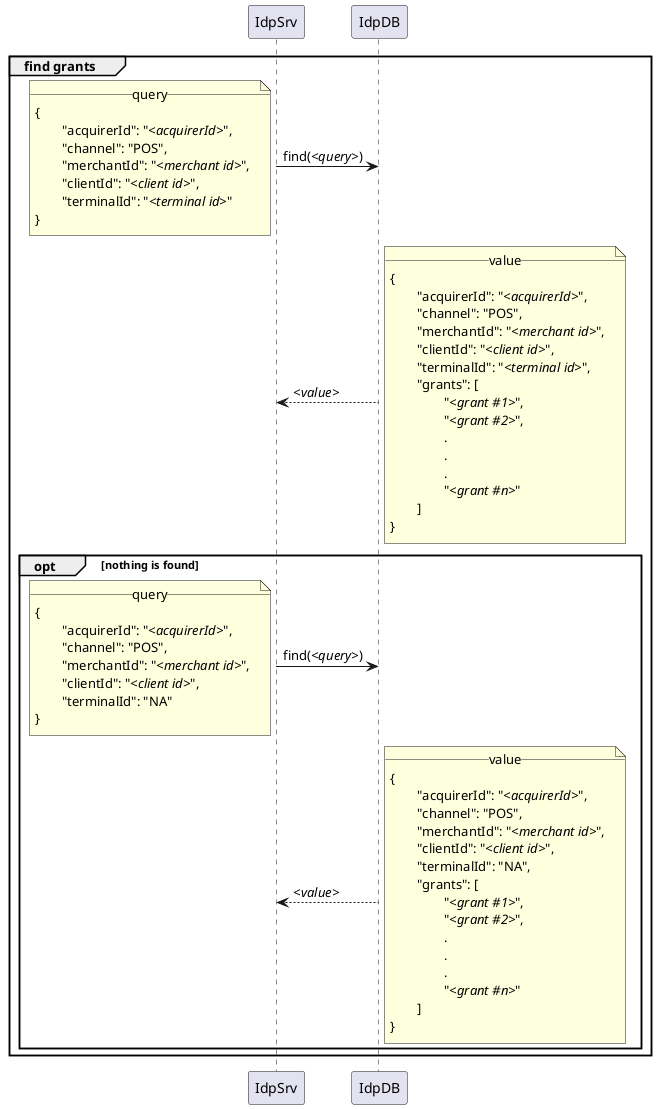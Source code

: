 @startuml
group find grants
	IdpSrv -> IdpDB : find(//<query>//)
		note left
			__query__
			{
				"acquirerId": "//<acquirerId>//",
				"channel": "POS",
				"merchantId": "//<merchant id>//",
				"clientId": "//<client id>//",
				"terminalId": "//<terminal id>//"
			}
		end note
		
	IdpDB --> IdpSrv : //<value>//
		note right
			__value__
			{
				"acquirerId": "//<acquirerId>//",
				"channel": "POS",
				"merchantId": "//<merchant id>//",
				"clientId": "//<client id>//",
				"terminalId": "//<terminal id>//",
				"grants": [
					"//<grant #1>//",
					"//<grant #2>//",
					.
					.
					.
					"//<grant #n>//"
				]
			}
		end note


	opt nothing is found
		IdpSrv -> IdpDB : find(//<query>//)
			note left
				__query__
				{
					"acquirerId": "//<acquirerId>//",
					"channel": "POS",
					"merchantId": "//<merchant id>//",
					"clientId": "//<client id>//",
					"terminalId": "NA"
				}
			end note

		IdpDB --> IdpSrv : //<value>//
			note right
				__value__
				{
					"acquirerId": "//<acquirerId>//",
					"channel": "POS",
					"merchantId": "//<merchant id>//",
					"clientId": "//<client id>//",
					"terminalId": "NA",
					"grants": [
						"//<grant #1>//",
						"//<grant #2>//",
						.
						.
						.
						"//<grant #n>//"
					]
				}
			end note
	end
end
@enduml